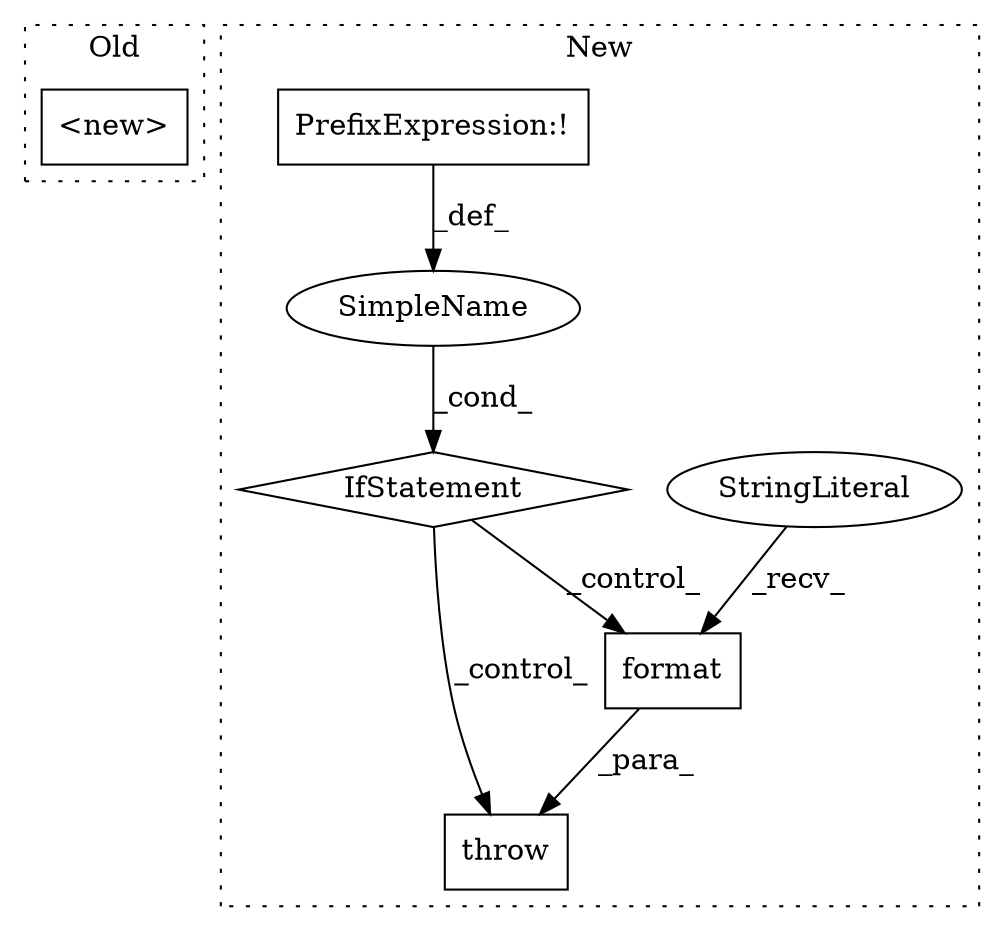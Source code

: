 digraph G {
subgraph cluster0 {
1 [label="<new>" a="14" s="26446" l="18" shape="box"];
label = "Old";
style="dotted";
}
subgraph cluster1 {
2 [label="format" a="32" s="27107,27149" l="7,1" shape="box"];
3 [label="StringLiteral" a="45" s="27077" l="29" shape="ellipse"];
4 [label="throw" a="53" s="27058" l="6" shape="box"];
5 [label="IfStatement" a="25" s="26797,26919" l="4,2" shape="diamond"];
6 [label="SimpleName" a="42" s="" l="" shape="ellipse"];
7 [label="PrefixExpression:!" a="38" s="26848" l="1" shape="box"];
label = "New";
style="dotted";
}
2 -> 4 [label="_para_"];
3 -> 2 [label="_recv_"];
5 -> 4 [label="_control_"];
5 -> 2 [label="_control_"];
6 -> 5 [label="_cond_"];
7 -> 6 [label="_def_"];
}